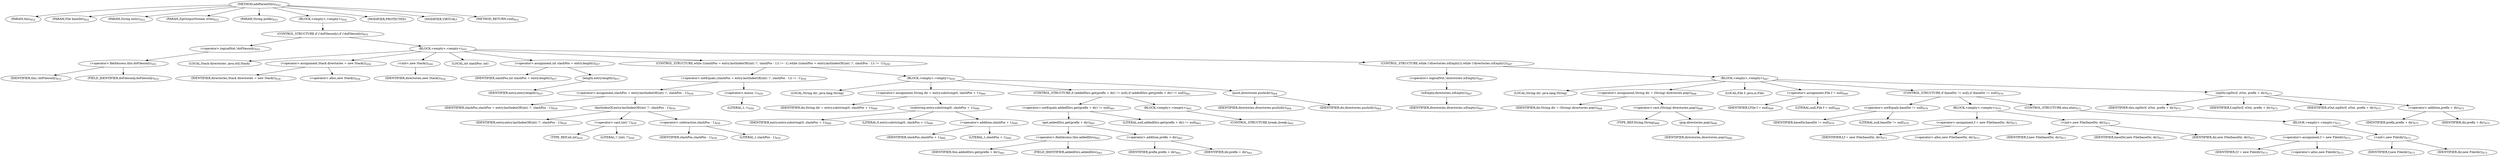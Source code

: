 digraph "addParentDirs" {  
"1725" [label = <(METHOD,addParentDirs)<SUB>652</SUB>> ]
"87" [label = <(PARAM,this)<SUB>652</SUB>> ]
"1726" [label = <(PARAM,File baseDir)<SUB>652</SUB>> ]
"1727" [label = <(PARAM,String entry)<SUB>652</SUB>> ]
"1728" [label = <(PARAM,ZipOutputStream zOut)<SUB>653</SUB>> ]
"1729" [label = <(PARAM,String prefix)<SUB>653</SUB>> ]
"1730" [label = <(BLOCK,&lt;empty&gt;,&lt;empty&gt;)<SUB>654</SUB>> ]
"1731" [label = <(CONTROL_STRUCTURE,if (!doFilesonly),if (!doFilesonly))<SUB>655</SUB>> ]
"1732" [label = <(&lt;operator&gt;.logicalNot,!doFilesonly)<SUB>655</SUB>> ]
"1733" [label = <(&lt;operator&gt;.fieldAccess,this.doFilesonly)<SUB>655</SUB>> ]
"1734" [label = <(IDENTIFIER,this,!doFilesonly)<SUB>655</SUB>> ]
"1735" [label = <(FIELD_IDENTIFIER,doFilesonly,doFilesonly)<SUB>655</SUB>> ]
"1736" [label = <(BLOCK,&lt;empty&gt;,&lt;empty&gt;)<SUB>655</SUB>> ]
"82" [label = <(LOCAL,Stack directories: java.util.Stack)> ]
"1737" [label = <(&lt;operator&gt;.assignment,Stack directories = new Stack())<SUB>656</SUB>> ]
"1738" [label = <(IDENTIFIER,directories,Stack directories = new Stack())<SUB>656</SUB>> ]
"1739" [label = <(&lt;operator&gt;.alloc,new Stack())<SUB>656</SUB>> ]
"1740" [label = <(&lt;init&gt;,new Stack())<SUB>656</SUB>> ]
"81" [label = <(IDENTIFIER,directories,new Stack())<SUB>656</SUB>> ]
"1741" [label = <(LOCAL,int slashPos: int)> ]
"1742" [label = <(&lt;operator&gt;.assignment,int slashPos = entry.length())<SUB>657</SUB>> ]
"1743" [label = <(IDENTIFIER,slashPos,int slashPos = entry.length())<SUB>657</SUB>> ]
"1744" [label = <(length,entry.length())<SUB>657</SUB>> ]
"1745" [label = <(IDENTIFIER,entry,entry.length())<SUB>657</SUB>> ]
"1746" [label = <(CONTROL_STRUCTURE,while ((slashPos = entry.lastIndexOf((int) '/', slashPos - 1)) != -1),while ((slashPos = entry.lastIndexOf((int) '/', slashPos - 1)) != -1))<SUB>659</SUB>> ]
"1747" [label = <(&lt;operator&gt;.notEquals,(slashPos = entry.lastIndexOf((int) '/', slashPos - 1)) != -1)<SUB>659</SUB>> ]
"1748" [label = <(&lt;operator&gt;.assignment,slashPos = entry.lastIndexOf((int) '/', slashPos - 1))<SUB>659</SUB>> ]
"1749" [label = <(IDENTIFIER,slashPos,slashPos = entry.lastIndexOf((int) '/', slashPos - 1))<SUB>659</SUB>> ]
"1750" [label = <(lastIndexOf,entry.lastIndexOf((int) '/', slashPos - 1))<SUB>659</SUB>> ]
"1751" [label = <(IDENTIFIER,entry,entry.lastIndexOf((int) '/', slashPos - 1))<SUB>659</SUB>> ]
"1752" [label = <(&lt;operator&gt;.cast,(int) '/')<SUB>659</SUB>> ]
"1753" [label = <(TYPE_REF,int,int)<SUB>659</SUB>> ]
"1754" [label = <(LITERAL,'/',(int) '/')<SUB>659</SUB>> ]
"1755" [label = <(&lt;operator&gt;.subtraction,slashPos - 1)<SUB>659</SUB>> ]
"1756" [label = <(IDENTIFIER,slashPos,slashPos - 1)<SUB>659</SUB>> ]
"1757" [label = <(LITERAL,1,slashPos - 1)<SUB>659</SUB>> ]
"1758" [label = <(&lt;operator&gt;.minus,-1)<SUB>659</SUB>> ]
"1759" [label = <(LITERAL,1,-1)<SUB>659</SUB>> ]
"1760" [label = <(BLOCK,&lt;empty&gt;,&lt;empty&gt;)<SUB>659</SUB>> ]
"1761" [label = <(LOCAL,String dir: java.lang.String)> ]
"1762" [label = <(&lt;operator&gt;.assignment,String dir = entry.substring(0, slashPos + 1))<SUB>660</SUB>> ]
"1763" [label = <(IDENTIFIER,dir,String dir = entry.substring(0, slashPos + 1))<SUB>660</SUB>> ]
"1764" [label = <(substring,entry.substring(0, slashPos + 1))<SUB>660</SUB>> ]
"1765" [label = <(IDENTIFIER,entry,entry.substring(0, slashPos + 1))<SUB>660</SUB>> ]
"1766" [label = <(LITERAL,0,entry.substring(0, slashPos + 1))<SUB>660</SUB>> ]
"1767" [label = <(&lt;operator&gt;.addition,slashPos + 1)<SUB>660</SUB>> ]
"1768" [label = <(IDENTIFIER,slashPos,slashPos + 1)<SUB>660</SUB>> ]
"1769" [label = <(LITERAL,1,slashPos + 1)<SUB>660</SUB>> ]
"1770" [label = <(CONTROL_STRUCTURE,if (addedDirs.get(prefix + dir) != null),if (addedDirs.get(prefix + dir) != null))<SUB>661</SUB>> ]
"1771" [label = <(&lt;operator&gt;.notEquals,addedDirs.get(prefix + dir) != null)<SUB>661</SUB>> ]
"1772" [label = <(get,addedDirs.get(prefix + dir))<SUB>661</SUB>> ]
"1773" [label = <(&lt;operator&gt;.fieldAccess,this.addedDirs)<SUB>661</SUB>> ]
"1774" [label = <(IDENTIFIER,this,addedDirs.get(prefix + dir))<SUB>661</SUB>> ]
"1775" [label = <(FIELD_IDENTIFIER,addedDirs,addedDirs)<SUB>661</SUB>> ]
"1776" [label = <(&lt;operator&gt;.addition,prefix + dir)<SUB>661</SUB>> ]
"1777" [label = <(IDENTIFIER,prefix,prefix + dir)<SUB>661</SUB>> ]
"1778" [label = <(IDENTIFIER,dir,prefix + dir)<SUB>661</SUB>> ]
"1779" [label = <(LITERAL,null,addedDirs.get(prefix + dir) != null)<SUB>661</SUB>> ]
"1780" [label = <(BLOCK,&lt;empty&gt;,&lt;empty&gt;)<SUB>661</SUB>> ]
"1781" [label = <(CONTROL_STRUCTURE,break;,break;)<SUB>662</SUB>> ]
"1782" [label = <(push,directories.push(dir))<SUB>664</SUB>> ]
"1783" [label = <(IDENTIFIER,directories,directories.push(dir))<SUB>664</SUB>> ]
"1784" [label = <(IDENTIFIER,dir,directories.push(dir))<SUB>664</SUB>> ]
"1785" [label = <(CONTROL_STRUCTURE,while (!directories.isEmpty()),while (!directories.isEmpty()))<SUB>667</SUB>> ]
"1786" [label = <(&lt;operator&gt;.logicalNot,!directories.isEmpty())<SUB>667</SUB>> ]
"1787" [label = <(isEmpty,directories.isEmpty())<SUB>667</SUB>> ]
"1788" [label = <(IDENTIFIER,directories,directories.isEmpty())<SUB>667</SUB>> ]
"1789" [label = <(BLOCK,&lt;empty&gt;,&lt;empty&gt;)<SUB>667</SUB>> ]
"1790" [label = <(LOCAL,String dir: java.lang.String)> ]
"1791" [label = <(&lt;operator&gt;.assignment,String dir = (String) directories.pop())<SUB>668</SUB>> ]
"1792" [label = <(IDENTIFIER,dir,String dir = (String) directories.pop())<SUB>668</SUB>> ]
"1793" [label = <(&lt;operator&gt;.cast,(String) directories.pop())<SUB>668</SUB>> ]
"1794" [label = <(TYPE_REF,String,String)<SUB>668</SUB>> ]
"1795" [label = <(pop,directories.pop())<SUB>668</SUB>> ]
"1796" [label = <(IDENTIFIER,directories,directories.pop())<SUB>668</SUB>> ]
"84" [label = <(LOCAL,File f: java.io.File)> ]
"1797" [label = <(&lt;operator&gt;.assignment,File f = null)<SUB>669</SUB>> ]
"1798" [label = <(IDENTIFIER,f,File f = null)<SUB>669</SUB>> ]
"1799" [label = <(LITERAL,null,File f = null)<SUB>669</SUB>> ]
"1800" [label = <(CONTROL_STRUCTURE,if (baseDir != null),if (baseDir != null))<SUB>670</SUB>> ]
"1801" [label = <(&lt;operator&gt;.notEquals,baseDir != null)<SUB>670</SUB>> ]
"1802" [label = <(IDENTIFIER,baseDir,baseDir != null)<SUB>670</SUB>> ]
"1803" [label = <(LITERAL,null,baseDir != null)<SUB>670</SUB>> ]
"1804" [label = <(BLOCK,&lt;empty&gt;,&lt;empty&gt;)<SUB>670</SUB>> ]
"1805" [label = <(&lt;operator&gt;.assignment,f = new File(baseDir, dir))<SUB>671</SUB>> ]
"1806" [label = <(IDENTIFIER,f,f = new File(baseDir, dir))<SUB>671</SUB>> ]
"1807" [label = <(&lt;operator&gt;.alloc,new File(baseDir, dir))<SUB>671</SUB>> ]
"1808" [label = <(&lt;init&gt;,new File(baseDir, dir))<SUB>671</SUB>> ]
"83" [label = <(IDENTIFIER,f,new File(baseDir, dir))<SUB>671</SUB>> ]
"1809" [label = <(IDENTIFIER,baseDir,new File(baseDir, dir))<SUB>671</SUB>> ]
"1810" [label = <(IDENTIFIER,dir,new File(baseDir, dir))<SUB>671</SUB>> ]
"1811" [label = <(CONTROL_STRUCTURE,else,else)<SUB>672</SUB>> ]
"1812" [label = <(BLOCK,&lt;empty&gt;,&lt;empty&gt;)<SUB>672</SUB>> ]
"1813" [label = <(&lt;operator&gt;.assignment,f = new File(dir))<SUB>673</SUB>> ]
"1814" [label = <(IDENTIFIER,f,f = new File(dir))<SUB>673</SUB>> ]
"1815" [label = <(&lt;operator&gt;.alloc,new File(dir))<SUB>673</SUB>> ]
"1816" [label = <(&lt;init&gt;,new File(dir))<SUB>673</SUB>> ]
"85" [label = <(IDENTIFIER,f,new File(dir))<SUB>673</SUB>> ]
"1817" [label = <(IDENTIFIER,dir,new File(dir))<SUB>673</SUB>> ]
"1818" [label = <(zipDir,zipDir(f, zOut, prefix + dir))<SUB>675</SUB>> ]
"86" [label = <(IDENTIFIER,this,zipDir(f, zOut, prefix + dir))<SUB>675</SUB>> ]
"1819" [label = <(IDENTIFIER,f,zipDir(f, zOut, prefix + dir))<SUB>675</SUB>> ]
"1820" [label = <(IDENTIFIER,zOut,zipDir(f, zOut, prefix + dir))<SUB>675</SUB>> ]
"1821" [label = <(&lt;operator&gt;.addition,prefix + dir)<SUB>675</SUB>> ]
"1822" [label = <(IDENTIFIER,prefix,prefix + dir)<SUB>675</SUB>> ]
"1823" [label = <(IDENTIFIER,dir,prefix + dir)<SUB>675</SUB>> ]
"1824" [label = <(MODIFIER,PROTECTED)> ]
"1825" [label = <(MODIFIER,VIRTUAL)> ]
"1826" [label = <(METHOD_RETURN,void)<SUB>652</SUB>> ]
  "1725" -> "87" 
  "1725" -> "1726" 
  "1725" -> "1727" 
  "1725" -> "1728" 
  "1725" -> "1729" 
  "1725" -> "1730" 
  "1725" -> "1824" 
  "1725" -> "1825" 
  "1725" -> "1826" 
  "1730" -> "1731" 
  "1731" -> "1732" 
  "1731" -> "1736" 
  "1732" -> "1733" 
  "1733" -> "1734" 
  "1733" -> "1735" 
  "1736" -> "82" 
  "1736" -> "1737" 
  "1736" -> "1740" 
  "1736" -> "1741" 
  "1736" -> "1742" 
  "1736" -> "1746" 
  "1736" -> "1785" 
  "1737" -> "1738" 
  "1737" -> "1739" 
  "1740" -> "81" 
  "1742" -> "1743" 
  "1742" -> "1744" 
  "1744" -> "1745" 
  "1746" -> "1747" 
  "1746" -> "1760" 
  "1747" -> "1748" 
  "1747" -> "1758" 
  "1748" -> "1749" 
  "1748" -> "1750" 
  "1750" -> "1751" 
  "1750" -> "1752" 
  "1750" -> "1755" 
  "1752" -> "1753" 
  "1752" -> "1754" 
  "1755" -> "1756" 
  "1755" -> "1757" 
  "1758" -> "1759" 
  "1760" -> "1761" 
  "1760" -> "1762" 
  "1760" -> "1770" 
  "1760" -> "1782" 
  "1762" -> "1763" 
  "1762" -> "1764" 
  "1764" -> "1765" 
  "1764" -> "1766" 
  "1764" -> "1767" 
  "1767" -> "1768" 
  "1767" -> "1769" 
  "1770" -> "1771" 
  "1770" -> "1780" 
  "1771" -> "1772" 
  "1771" -> "1779" 
  "1772" -> "1773" 
  "1772" -> "1776" 
  "1773" -> "1774" 
  "1773" -> "1775" 
  "1776" -> "1777" 
  "1776" -> "1778" 
  "1780" -> "1781" 
  "1782" -> "1783" 
  "1782" -> "1784" 
  "1785" -> "1786" 
  "1785" -> "1789" 
  "1786" -> "1787" 
  "1787" -> "1788" 
  "1789" -> "1790" 
  "1789" -> "1791" 
  "1789" -> "84" 
  "1789" -> "1797" 
  "1789" -> "1800" 
  "1789" -> "1818" 
  "1791" -> "1792" 
  "1791" -> "1793" 
  "1793" -> "1794" 
  "1793" -> "1795" 
  "1795" -> "1796" 
  "1797" -> "1798" 
  "1797" -> "1799" 
  "1800" -> "1801" 
  "1800" -> "1804" 
  "1800" -> "1811" 
  "1801" -> "1802" 
  "1801" -> "1803" 
  "1804" -> "1805" 
  "1804" -> "1808" 
  "1805" -> "1806" 
  "1805" -> "1807" 
  "1808" -> "83" 
  "1808" -> "1809" 
  "1808" -> "1810" 
  "1811" -> "1812" 
  "1812" -> "1813" 
  "1812" -> "1816" 
  "1813" -> "1814" 
  "1813" -> "1815" 
  "1816" -> "85" 
  "1816" -> "1817" 
  "1818" -> "86" 
  "1818" -> "1819" 
  "1818" -> "1820" 
  "1818" -> "1821" 
  "1821" -> "1822" 
  "1821" -> "1823" 
}
